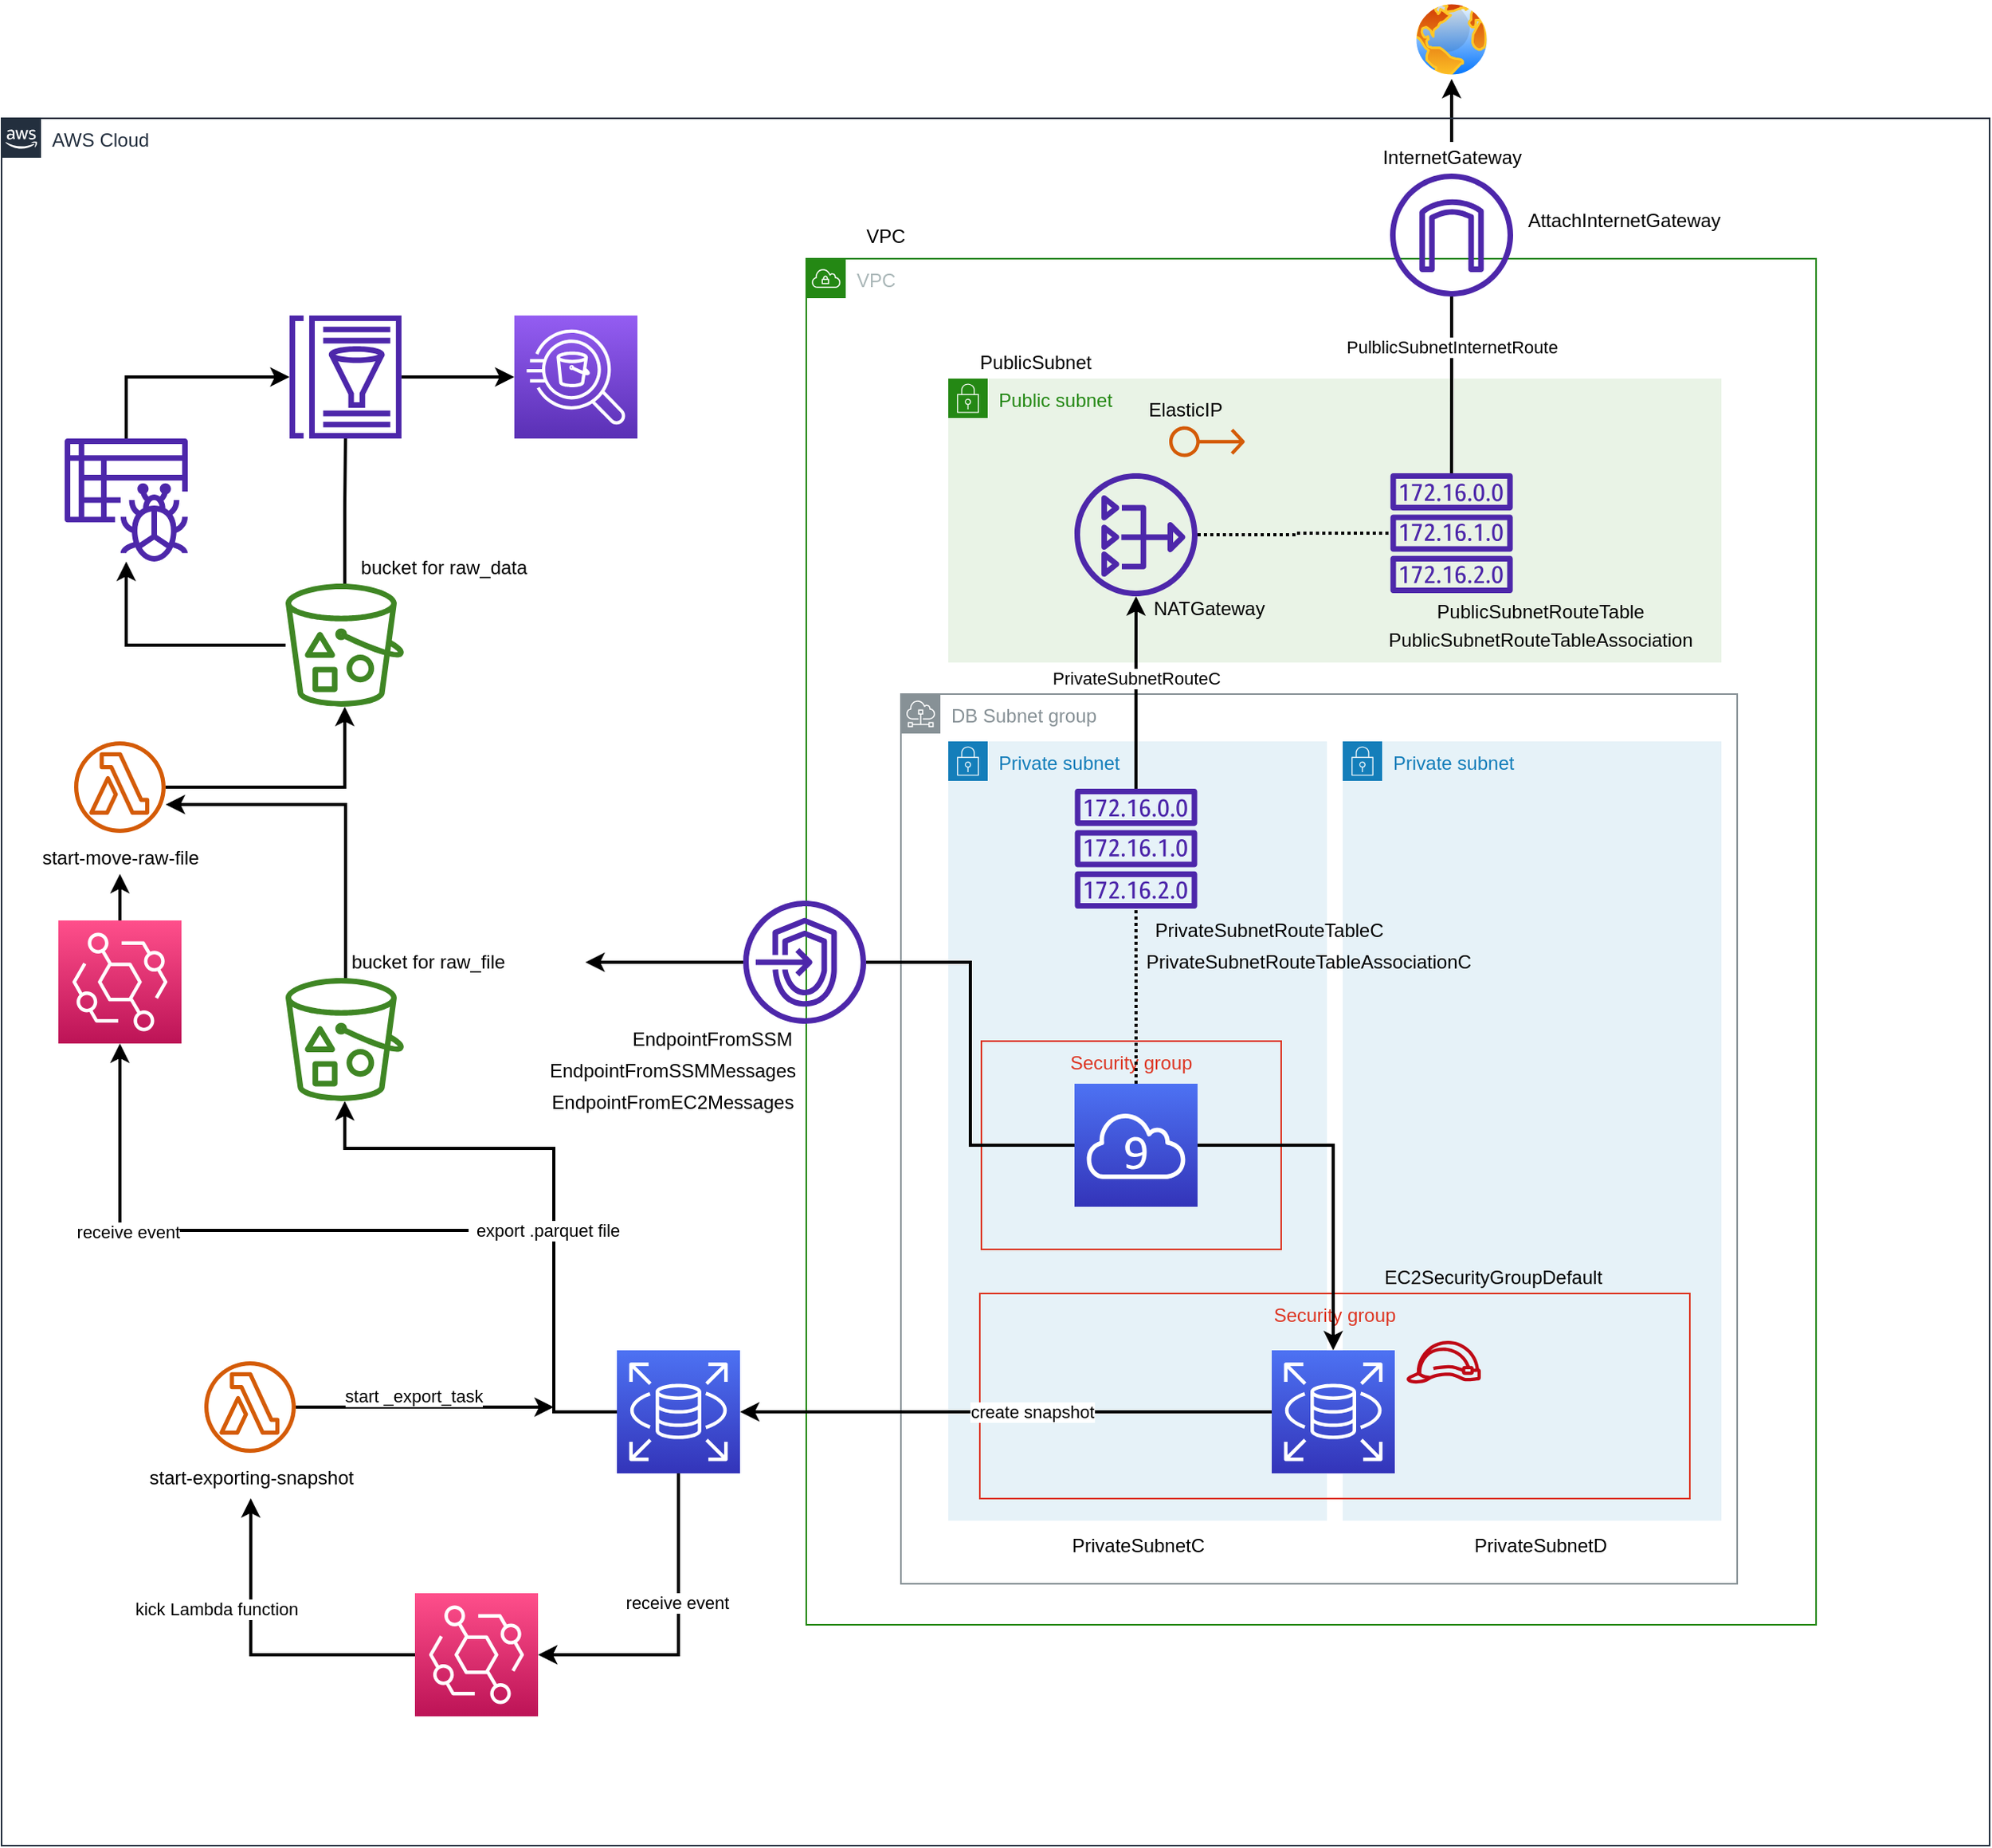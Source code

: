 <mxfile version="20.0.1" type="github">
  <diagram id="Ht1M8jgEwFfnCIfOTk4-" name="Page-1">
    <mxGraphModel dx="2326" dy="2103" grid="1" gridSize="10" guides="1" tooltips="1" connect="1" arrows="1" fold="1" page="1" pageScale="1" pageWidth="1169" pageHeight="827" math="0" shadow="0">
      <root>
        <mxCell id="0" />
        <mxCell id="1" parent="0" />
        <mxCell id="UEzPUAAOIrF-is8g5C7q-101" value="" style="edgeStyle=orthogonalEdgeStyle;rounded=0;orthogonalLoop=1;jettySize=auto;html=1;endArrow=open;endFill=0;strokeWidth=2;" parent="1" source="UEzPUAAOIrF-is8g5C7q-84" edge="1">
          <mxGeometry relative="1" as="geometry">
            <mxPoint x="958" y="349" as="targetPoint" />
          </mxGeometry>
        </mxCell>
        <mxCell id="Kxm4nDpjLRUfAWtQnXv4-36" value="VPC" style="points=[[0,0],[0.25,0],[0.5,0],[0.75,0],[1,0],[1,0.25],[1,0.5],[1,0.75],[1,1],[0.75,1],[0.5,1],[0.25,1],[0,1],[0,0.75],[0,0.5],[0,0.25]];outlineConnect=0;gradientColor=none;html=1;whiteSpace=wrap;fontSize=12;fontStyle=0;container=1;pointerEvents=0;collapsible=0;recursiveResize=0;shape=mxgraph.aws4.group;grIcon=mxgraph.aws4.group_vpc;strokeColor=#248814;fillColor=none;verticalAlign=top;align=left;spacingLeft=30;fontColor=#AAB7B8;dashed=0;" vertex="1" parent="1">
          <mxGeometry x="560" y="44" width="640" height="866" as="geometry" />
        </mxCell>
        <mxCell id="Kxm4nDpjLRUfAWtQnXv4-53" value="DB Subnet group" style="sketch=0;outlineConnect=0;gradientColor=none;html=1;whiteSpace=wrap;fontSize=12;fontStyle=0;shape=mxgraph.aws4.group;grIcon=mxgraph.aws4.group_subnet;strokeColor=#879196;fillColor=none;verticalAlign=top;align=left;spacingLeft=30;fontColor=#879196;dashed=0;" vertex="1" parent="Kxm4nDpjLRUfAWtQnXv4-36">
          <mxGeometry x="60" y="276" width="530" height="564" as="geometry" />
        </mxCell>
        <mxCell id="Kxm4nDpjLRUfAWtQnXv4-54" value="PrivateSubnetC" style="text;html=1;align=center;verticalAlign=middle;resizable=0;points=[];autosize=1;strokeColor=none;fillColor=none;" vertex="1" parent="Kxm4nDpjLRUfAWtQnXv4-36">
          <mxGeometry x="160" y="806" width="100" height="20" as="geometry" />
        </mxCell>
        <mxCell id="Kxm4nDpjLRUfAWtQnXv4-55" value="PrivateSubnetD" style="text;html=1;align=center;verticalAlign=middle;resizable=0;points=[];autosize=1;strokeColor=none;fillColor=none;" vertex="1" parent="Kxm4nDpjLRUfAWtQnXv4-36">
          <mxGeometry x="415" y="806" width="100" height="20" as="geometry" />
        </mxCell>
        <mxCell id="Kxm4nDpjLRUfAWtQnXv4-56" value="Private subnet" style="points=[[0,0],[0.25,0],[0.5,0],[0.75,0],[1,0],[1,0.25],[1,0.5],[1,0.75],[1,1],[0.75,1],[0.5,1],[0.25,1],[0,1],[0,0.75],[0,0.5],[0,0.25]];outlineConnect=0;gradientColor=none;html=1;whiteSpace=wrap;fontSize=12;fontStyle=0;container=1;pointerEvents=0;collapsible=0;recursiveResize=0;shape=mxgraph.aws4.group;grIcon=mxgraph.aws4.group_security_group;grStroke=0;strokeColor=#147EBA;fillColor=#E6F2F8;verticalAlign=top;align=left;spacingLeft=30;fontColor=#147EBA;dashed=0;" vertex="1" parent="Kxm4nDpjLRUfAWtQnXv4-36">
          <mxGeometry x="90" y="306" width="240" height="494" as="geometry" />
        </mxCell>
        <mxCell id="Kxm4nDpjLRUfAWtQnXv4-72" value="" style="sketch=0;outlineConnect=0;fontColor=#232F3E;gradientColor=none;fillColor=#4D27AA;strokeColor=none;dashed=0;verticalLabelPosition=bottom;verticalAlign=top;align=center;html=1;fontSize=12;fontStyle=0;aspect=fixed;pointerEvents=1;shape=mxgraph.aws4.route_table;" vertex="1" parent="Kxm4nDpjLRUfAWtQnXv4-56">
          <mxGeometry x="80" y="30" width="78" height="76" as="geometry" />
        </mxCell>
        <mxCell id="Kxm4nDpjLRUfAWtQnXv4-57" value="Private subnet" style="points=[[0,0],[0.25,0],[0.5,0],[0.75,0],[1,0],[1,0.25],[1,0.5],[1,0.75],[1,1],[0.75,1],[0.5,1],[0.25,1],[0,1],[0,0.75],[0,0.5],[0,0.25]];outlineConnect=0;gradientColor=none;html=1;whiteSpace=wrap;fontSize=12;fontStyle=0;container=1;pointerEvents=0;collapsible=0;recursiveResize=0;shape=mxgraph.aws4.group;grIcon=mxgraph.aws4.group_security_group;grStroke=0;strokeColor=#147EBA;fillColor=#E6F2F8;verticalAlign=top;align=left;spacingLeft=30;fontColor=#147EBA;dashed=0;" vertex="1" parent="Kxm4nDpjLRUfAWtQnXv4-36">
          <mxGeometry x="340" y="306" width="240" height="494" as="geometry" />
        </mxCell>
        <mxCell id="Kxm4nDpjLRUfAWtQnXv4-90" value="EC2SecurityGroupDefault" style="text;html=1;align=center;verticalAlign=middle;resizable=0;points=[];autosize=1;strokeColor=none;fillColor=none;" vertex="1" parent="Kxm4nDpjLRUfAWtQnXv4-57">
          <mxGeometry x="20" y="330" width="150" height="20" as="geometry" />
        </mxCell>
        <mxCell id="Kxm4nDpjLRUfAWtQnXv4-58" value="Security group" style="fillColor=none;strokeColor=#DD3522;verticalAlign=top;fontStyle=0;fontColor=#DD3522;" vertex="1" parent="Kxm4nDpjLRUfAWtQnXv4-36">
          <mxGeometry x="110" y="656" width="450" height="130" as="geometry" />
        </mxCell>
        <mxCell id="Kxm4nDpjLRUfAWtQnXv4-59" value="" style="sketch=0;points=[[0,0,0],[0.25,0,0],[0.5,0,0],[0.75,0,0],[1,0,0],[0,1,0],[0.25,1,0],[0.5,1,0],[0.75,1,0],[1,1,0],[0,0.25,0],[0,0.5,0],[0,0.75,0],[1,0.25,0],[1,0.5,0],[1,0.75,0]];outlineConnect=0;fontColor=#232F3E;gradientColor=#4D72F3;gradientDirection=north;fillColor=#3334B9;strokeColor=#ffffff;dashed=0;verticalLabelPosition=bottom;verticalAlign=top;align=center;html=1;fontSize=12;fontStyle=0;aspect=fixed;shape=mxgraph.aws4.resourceIcon;resIcon=mxgraph.aws4.rds;" vertex="1" parent="Kxm4nDpjLRUfAWtQnXv4-36">
          <mxGeometry x="295" y="692" width="78" height="78" as="geometry" />
        </mxCell>
        <mxCell id="Kxm4nDpjLRUfAWtQnXv4-60" value="Security group" style="fillColor=none;strokeColor=#DD3522;verticalAlign=top;fontStyle=0;fontColor=#DD3522;" vertex="1" parent="Kxm4nDpjLRUfAWtQnXv4-36">
          <mxGeometry x="111" y="496" width="190" height="132" as="geometry" />
        </mxCell>
        <mxCell id="Kxm4nDpjLRUfAWtQnXv4-74" value="" style="edgeStyle=orthogonalEdgeStyle;rounded=0;orthogonalLoop=1;jettySize=auto;html=1;startArrow=none;startFill=0;endArrow=none;endFill=0;strokeColor=default;strokeWidth=2;dashed=1;dashPattern=1 1;" edge="1" parent="Kxm4nDpjLRUfAWtQnXv4-36" source="Kxm4nDpjLRUfAWtQnXv4-61" target="Kxm4nDpjLRUfAWtQnXv4-72">
          <mxGeometry relative="1" as="geometry" />
        </mxCell>
        <mxCell id="Kxm4nDpjLRUfAWtQnXv4-61" value="" style="sketch=0;points=[[0,0,0],[0.25,0,0],[0.5,0,0],[0.75,0,0],[1,0,0],[0,1,0],[0.25,1,0],[0.5,1,0],[0.75,1,0],[1,1,0],[0,0.25,0],[0,0.5,0],[0,0.75,0],[1,0.25,0],[1,0.5,0],[1,0.75,0]];outlineConnect=0;fontColor=#232F3E;gradientColor=#4D72F3;gradientDirection=north;fillColor=#3334B9;strokeColor=#ffffff;dashed=0;verticalLabelPosition=bottom;verticalAlign=top;align=center;html=1;fontSize=12;fontStyle=0;aspect=fixed;shape=mxgraph.aws4.resourceIcon;resIcon=mxgraph.aws4.cloud9;" vertex="1" parent="Kxm4nDpjLRUfAWtQnXv4-36">
          <mxGeometry x="170" y="523" width="78" height="78" as="geometry" />
        </mxCell>
        <mxCell id="Kxm4nDpjLRUfAWtQnXv4-62" style="edgeStyle=orthogonalEdgeStyle;rounded=0;orthogonalLoop=1;jettySize=auto;html=1;startArrow=none;startFill=0;endArrow=classic;endFill=1;strokeColor=default;strokeWidth=2;" edge="1" parent="Kxm4nDpjLRUfAWtQnXv4-36" source="Kxm4nDpjLRUfAWtQnXv4-61" target="Kxm4nDpjLRUfAWtQnXv4-59">
          <mxGeometry relative="1" as="geometry" />
        </mxCell>
        <mxCell id="Kxm4nDpjLRUfAWtQnXv4-63" value="Public subnet" style="points=[[0,0],[0.25,0],[0.5,0],[0.75,0],[1,0],[1,0.25],[1,0.5],[1,0.75],[1,1],[0.75,1],[0.5,1],[0.25,1],[0,1],[0,0.75],[0,0.5],[0,0.25]];outlineConnect=0;gradientColor=none;html=1;whiteSpace=wrap;fontSize=12;fontStyle=0;container=1;pointerEvents=0;collapsible=0;recursiveResize=0;shape=mxgraph.aws4.group;grIcon=mxgraph.aws4.group_security_group;grStroke=0;strokeColor=#248814;fillColor=#E9F3E6;verticalAlign=top;align=left;spacingLeft=30;fontColor=#248814;dashed=0;" vertex="1" parent="Kxm4nDpjLRUfAWtQnXv4-36">
          <mxGeometry x="90" y="76" width="490" height="180" as="geometry" />
        </mxCell>
        <mxCell id="Kxm4nDpjLRUfAWtQnXv4-64" value="" style="sketch=0;outlineConnect=0;fontColor=#232F3E;gradientColor=none;fillColor=#4D27AA;strokeColor=none;dashed=0;verticalLabelPosition=bottom;verticalAlign=top;align=center;html=1;fontSize=12;fontStyle=0;aspect=fixed;pointerEvents=1;shape=mxgraph.aws4.nat_gateway;" vertex="1" parent="Kxm4nDpjLRUfAWtQnXv4-63">
          <mxGeometry x="80" y="60" width="78" height="78" as="geometry" />
        </mxCell>
        <mxCell id="Kxm4nDpjLRUfAWtQnXv4-71" value="" style="sketch=0;outlineConnect=0;fontColor=#232F3E;gradientColor=none;fillColor=#4D27AA;strokeColor=none;dashed=0;verticalLabelPosition=bottom;verticalAlign=top;align=center;html=1;fontSize=12;fontStyle=0;aspect=fixed;pointerEvents=1;shape=mxgraph.aws4.route_table;" vertex="1" parent="Kxm4nDpjLRUfAWtQnXv4-63">
          <mxGeometry x="280" y="60" width="78" height="76" as="geometry" />
        </mxCell>
        <mxCell id="Kxm4nDpjLRUfAWtQnXv4-65" value="" style="sketch=0;outlineConnect=0;fontColor=#232F3E;gradientColor=none;fillColor=#D45B07;strokeColor=none;dashed=0;verticalLabelPosition=bottom;verticalAlign=top;align=center;html=1;fontSize=12;fontStyle=0;aspect=fixed;pointerEvents=1;shape=mxgraph.aws4.elastic_ip_address;" vertex="1" parent="Kxm4nDpjLRUfAWtQnXv4-63">
          <mxGeometry x="140" y="30" width="48" height="20" as="geometry" />
        </mxCell>
        <mxCell id="Kxm4nDpjLRUfAWtQnXv4-75" value="" style="edgeStyle=orthogonalEdgeStyle;rounded=0;orthogonalLoop=1;jettySize=auto;html=1;startArrow=none;startFill=0;endArrow=none;endFill=0;strokeColor=default;strokeWidth=2;dashed=1;dashPattern=1 1;" edge="1" parent="Kxm4nDpjLRUfAWtQnXv4-63" source="Kxm4nDpjLRUfAWtQnXv4-64" target="Kxm4nDpjLRUfAWtQnXv4-71">
          <mxGeometry relative="1" as="geometry">
            <mxPoint x="129" y="457" as="sourcePoint" />
            <mxPoint x="128.931" y="346" as="targetPoint" />
          </mxGeometry>
        </mxCell>
        <mxCell id="Kxm4nDpjLRUfAWtQnXv4-77" value="ElasticIP" style="text;html=1;align=center;verticalAlign=middle;resizable=0;points=[];autosize=1;strokeColor=none;fillColor=none;" vertex="1" parent="Kxm4nDpjLRUfAWtQnXv4-63">
          <mxGeometry x="120" y="10" width="60" height="20" as="geometry" />
        </mxCell>
        <mxCell id="Kxm4nDpjLRUfAWtQnXv4-82" value="NATGateway" style="text;html=1;align=center;verticalAlign=middle;resizable=0;points=[];autosize=1;strokeColor=none;fillColor=none;" vertex="1" parent="Kxm4nDpjLRUfAWtQnXv4-63">
          <mxGeometry x="120" y="136" width="90" height="20" as="geometry" />
        </mxCell>
        <mxCell id="Kxm4nDpjLRUfAWtQnXv4-83" value="PublicSubnetRouteTable" style="text;html=1;align=center;verticalAlign=middle;resizable=0;points=[];autosize=1;strokeColor=none;fillColor=none;" vertex="1" parent="Kxm4nDpjLRUfAWtQnXv4-63">
          <mxGeometry x="300" y="138" width="150" height="20" as="geometry" />
        </mxCell>
        <mxCell id="Kxm4nDpjLRUfAWtQnXv4-84" value="PublicSubnetRouteTableAssociation" style="text;html=1;align=center;verticalAlign=middle;resizable=0;points=[];autosize=1;strokeColor=none;fillColor=none;" vertex="1" parent="Kxm4nDpjLRUfAWtQnXv4-63">
          <mxGeometry x="270" y="156" width="210" height="20" as="geometry" />
        </mxCell>
        <mxCell id="Kxm4nDpjLRUfAWtQnXv4-70" value="" style="edgeStyle=orthogonalEdgeStyle;rounded=0;orthogonalLoop=1;jettySize=auto;html=1;startArrow=none;startFill=0;endArrow=classic;endFill=1;strokeColor=default;strokeWidth=2;" edge="1" parent="Kxm4nDpjLRUfAWtQnXv4-36" source="Kxm4nDpjLRUfAWtQnXv4-72" target="Kxm4nDpjLRUfAWtQnXv4-64">
          <mxGeometry relative="1" as="geometry" />
        </mxCell>
        <mxCell id="Kxm4nDpjLRUfAWtQnXv4-88" value="PrivateSubnetRouteC" style="edgeLabel;html=1;align=center;verticalAlign=middle;resizable=0;points=[];" vertex="1" connectable="0" parent="Kxm4nDpjLRUfAWtQnXv4-70">
          <mxGeometry x="-0.112" y="1" relative="1" as="geometry">
            <mxPoint x="1" y="-16" as="offset" />
          </mxGeometry>
        </mxCell>
        <mxCell id="Kxm4nDpjLRUfAWtQnXv4-76" value="" style="sketch=0;outlineConnect=0;fontColor=#232F3E;gradientColor=none;fillColor=#BF0816;strokeColor=none;dashed=0;verticalLabelPosition=bottom;verticalAlign=top;align=center;html=1;fontSize=12;fontStyle=0;aspect=fixed;pointerEvents=1;shape=mxgraph.aws4.role;" vertex="1" parent="Kxm4nDpjLRUfAWtQnXv4-36">
          <mxGeometry x="380" y="686" width="48" height="27.08" as="geometry" />
        </mxCell>
        <mxCell id="Kxm4nDpjLRUfAWtQnXv4-87" value="PrivateSubnetRouteTableC" style="text;html=1;align=center;verticalAlign=middle;resizable=0;points=[];autosize=1;strokeColor=none;fillColor=none;" vertex="1" parent="Kxm4nDpjLRUfAWtQnXv4-36">
          <mxGeometry x="213" y="416" width="160" height="20" as="geometry" />
        </mxCell>
        <mxCell id="Kxm4nDpjLRUfAWtQnXv4-89" value="PrivateSubnetRouteTableAssociationC" style="text;html=1;align=center;verticalAlign=middle;resizable=0;points=[];autosize=1;strokeColor=none;fillColor=none;" vertex="1" parent="Kxm4nDpjLRUfAWtQnXv4-36">
          <mxGeometry x="208" y="436" width="220" height="20" as="geometry" />
        </mxCell>
        <mxCell id="Kxm4nDpjLRUfAWtQnXv4-91" value="PublicSubnet" style="text;html=1;align=center;verticalAlign=middle;resizable=0;points=[];autosize=1;strokeColor=none;fillColor=none;" vertex="1" parent="Kxm4nDpjLRUfAWtQnXv4-36">
          <mxGeometry x="100" y="56" width="90" height="20" as="geometry" />
        </mxCell>
        <mxCell id="Kxm4nDpjLRUfAWtQnXv4-97" style="edgeStyle=orthogonalEdgeStyle;rounded=0;orthogonalLoop=1;jettySize=auto;html=1;entryX=0;entryY=0.5;entryDx=0;entryDy=0;entryPerimeter=0;startArrow=none;startFill=0;endArrow=none;endFill=0;strokeColor=default;strokeWidth=2;" edge="1" parent="Kxm4nDpjLRUfAWtQnXv4-36" source="Kxm4nDpjLRUfAWtQnXv4-68" target="Kxm4nDpjLRUfAWtQnXv4-61">
          <mxGeometry relative="1" as="geometry" />
        </mxCell>
        <mxCell id="Kxm4nDpjLRUfAWtQnXv4-68" value="" style="sketch=0;outlineConnect=0;fontColor=#232F3E;gradientColor=none;fillColor=#4D27AA;strokeColor=none;dashed=0;verticalLabelPosition=bottom;verticalAlign=top;align=center;html=1;fontSize=12;fontStyle=0;aspect=fixed;pointerEvents=1;shape=mxgraph.aws4.endpoints;" vertex="1" parent="Kxm4nDpjLRUfAWtQnXv4-36">
          <mxGeometry x="-40" y="407" width="78" height="78" as="geometry" />
        </mxCell>
        <mxCell id="Kxm4nDpjLRUfAWtQnXv4-20" value="" style="sketch=0;outlineConnect=0;fontColor=#232F3E;gradientColor=none;fillColor=#4D27AA;strokeColor=none;dashed=0;verticalLabelPosition=bottom;verticalAlign=top;align=center;html=1;fontSize=12;fontStyle=0;aspect=fixed;pointerEvents=1;shape=mxgraph.aws4.internet_gateway;" vertex="1" parent="1">
          <mxGeometry x="930" y="-10" width="78" height="78" as="geometry" />
        </mxCell>
        <mxCell id="Kxm4nDpjLRUfAWtQnXv4-33" value="" style="edgeStyle=orthogonalEdgeStyle;rounded=0;orthogonalLoop=1;jettySize=auto;html=1;strokeWidth=2;strokeColor=default;startArrow=none;startFill=0;endArrow=none;endFill=0;" edge="1" parent="1" source="Kxm4nDpjLRUfAWtQnXv4-20" target="Kxm4nDpjLRUfAWtQnXv4-71">
          <mxGeometry relative="1" as="geometry">
            <mxPoint x="979.0" y="278.0" as="sourcePoint" />
            <mxPoint x="1068.931" y="210" as="targetPoint" />
          </mxGeometry>
        </mxCell>
        <mxCell id="Kxm4nDpjLRUfAWtQnXv4-86" value="PulblicSubnetInternetRoute" style="edgeLabel;html=1;align=center;verticalAlign=middle;resizable=0;points=[];" vertex="1" connectable="0" parent="Kxm4nDpjLRUfAWtQnXv4-33">
          <mxGeometry x="-0.14" relative="1" as="geometry">
            <mxPoint y="-16" as="offset" />
          </mxGeometry>
        </mxCell>
        <mxCell id="Kxm4nDpjLRUfAWtQnXv4-78" value="InternetGateway&lt;br&gt;" style="text;html=1;align=center;verticalAlign=middle;resizable=0;points=[];autosize=1;strokeColor=none;fillColor=none;" vertex="1" parent="1">
          <mxGeometry x="919" y="-30" width="100" height="20" as="geometry" />
        </mxCell>
        <mxCell id="Kxm4nDpjLRUfAWtQnXv4-80" value="" style="edgeStyle=orthogonalEdgeStyle;rounded=0;orthogonalLoop=1;jettySize=auto;html=1;startArrow=classic;startFill=1;endArrow=none;endFill=0;strokeColor=default;strokeWidth=2;" edge="1" parent="1" source="Kxm4nDpjLRUfAWtQnXv4-79" target="Kxm4nDpjLRUfAWtQnXv4-78">
          <mxGeometry relative="1" as="geometry" />
        </mxCell>
        <mxCell id="Kxm4nDpjLRUfAWtQnXv4-79" value="" style="aspect=fixed;perimeter=ellipsePerimeter;html=1;align=center;shadow=0;dashed=0;spacingTop=3;image;image=img/lib/active_directory/internet_globe.svg;" vertex="1" parent="1">
          <mxGeometry x="944" y="-120" width="50" height="50" as="geometry" />
        </mxCell>
        <mxCell id="Kxm4nDpjLRUfAWtQnXv4-81" value="AttachInternetGateway&lt;br&gt;" style="text;html=1;align=center;verticalAlign=middle;resizable=0;points=[];autosize=1;strokeColor=none;fillColor=none;" vertex="1" parent="1">
          <mxGeometry x="1008" y="10" width="140" height="20" as="geometry" />
        </mxCell>
        <mxCell id="Kxm4nDpjLRUfAWtQnXv4-93" value="AWS Cloud" style="points=[[0,0],[0.25,0],[0.5,0],[0.75,0],[1,0],[1,0.25],[1,0.5],[1,0.75],[1,1],[0.75,1],[0.5,1],[0.25,1],[0,1],[0,0.75],[0,0.5],[0,0.25]];outlineConnect=0;gradientColor=none;html=1;whiteSpace=wrap;fontSize=12;fontStyle=0;container=1;pointerEvents=0;collapsible=0;recursiveResize=0;shape=mxgraph.aws4.group;grIcon=mxgraph.aws4.group_aws_cloud_alt;strokeColor=#232F3E;fillColor=none;verticalAlign=top;align=left;spacingLeft=30;fontColor=#232F3E;dashed=0;" vertex="1" parent="1">
          <mxGeometry x="50" y="-45" width="1260" height="1095" as="geometry" />
        </mxCell>
        <mxCell id="Kxm4nDpjLRUfAWtQnXv4-94" value="EndpointFromSSM&lt;br&gt;" style="text;html=1;align=center;verticalAlign=middle;resizable=0;points=[];autosize=1;strokeColor=none;fillColor=none;" vertex="1" parent="Kxm4nDpjLRUfAWtQnXv4-93">
          <mxGeometry x="390" y="574" width="120" height="20" as="geometry" />
        </mxCell>
        <mxCell id="Kxm4nDpjLRUfAWtQnXv4-95" value="EndpointFromSSMMessages" style="text;html=1;align=center;verticalAlign=middle;resizable=0;points=[];autosize=1;strokeColor=none;fillColor=none;" vertex="1" parent="Kxm4nDpjLRUfAWtQnXv4-93">
          <mxGeometry x="340" y="594" width="170" height="20" as="geometry" />
        </mxCell>
        <mxCell id="Kxm4nDpjLRUfAWtQnXv4-96" value="EndpointFromEC2Messages" style="text;html=1;align=center;verticalAlign=middle;resizable=0;points=[];autosize=1;strokeColor=none;fillColor=none;" vertex="1" parent="Kxm4nDpjLRUfAWtQnXv4-93">
          <mxGeometry x="340" y="614" width="170" height="20" as="geometry" />
        </mxCell>
        <mxCell id="Kxm4nDpjLRUfAWtQnXv4-99" value="" style="endArrow=classic;html=1;rounded=0;strokeColor=default;strokeWidth=2;" edge="1" parent="Kxm4nDpjLRUfAWtQnXv4-93">
          <mxGeometry width="50" height="50" relative="1" as="geometry">
            <mxPoint x="470" y="535" as="sourcePoint" />
            <mxPoint x="370" y="535" as="targetPoint" />
          </mxGeometry>
        </mxCell>
        <mxCell id="Kxm4nDpjLRUfAWtQnXv4-101" value="VPC" style="text;html=1;align=center;verticalAlign=middle;resizable=0;points=[];autosize=1;strokeColor=none;fillColor=none;" vertex="1" parent="Kxm4nDpjLRUfAWtQnXv4-93">
          <mxGeometry x="540" y="65" width="40" height="20" as="geometry" />
        </mxCell>
        <mxCell id="Kxm4nDpjLRUfAWtQnXv4-104" value="" style="group" vertex="1" connectable="0" parent="Kxm4nDpjLRUfAWtQnXv4-93">
          <mxGeometry x="87.5" y="788" width="140" height="84" as="geometry" />
        </mxCell>
        <mxCell id="Kxm4nDpjLRUfAWtQnXv4-102" value="" style="sketch=0;outlineConnect=0;fontColor=#232F3E;gradientColor=none;fillColor=#D45B07;strokeColor=none;dashed=0;verticalLabelPosition=bottom;verticalAlign=top;align=center;html=1;fontSize=12;fontStyle=0;aspect=fixed;pointerEvents=1;shape=mxgraph.aws4.lambda_function;" vertex="1" parent="Kxm4nDpjLRUfAWtQnXv4-104">
          <mxGeometry x="41" width="58" height="58" as="geometry" />
        </mxCell>
        <mxCell id="Kxm4nDpjLRUfAWtQnXv4-103" value="start-exporting-snapshot" style="text;html=1;align=center;verticalAlign=middle;resizable=0;points=[];autosize=1;strokeColor=none;fillColor=none;" vertex="1" parent="Kxm4nDpjLRUfAWtQnXv4-104">
          <mxGeometry y="64" width="140" height="20" as="geometry" />
        </mxCell>
        <mxCell id="Kxm4nDpjLRUfAWtQnXv4-109" style="edgeStyle=orthogonalEdgeStyle;rounded=0;orthogonalLoop=1;jettySize=auto;html=1;entryX=1;entryY=0.5;entryDx=0;entryDy=0;entryPerimeter=0;startArrow=none;startFill=0;endArrow=classic;endFill=1;strokeColor=default;strokeWidth=2;exitX=0.5;exitY=1;exitDx=0;exitDy=0;exitPerimeter=0;" edge="1" parent="Kxm4nDpjLRUfAWtQnXv4-93" source="Kxm4nDpjLRUfAWtQnXv4-105" target="Kxm4nDpjLRUfAWtQnXv4-108">
          <mxGeometry relative="1" as="geometry" />
        </mxCell>
        <mxCell id="Kxm4nDpjLRUfAWtQnXv4-110" value="receive event" style="edgeLabel;html=1;align=center;verticalAlign=middle;resizable=0;points=[];" vertex="1" connectable="0" parent="Kxm4nDpjLRUfAWtQnXv4-109">
          <mxGeometry x="-0.194" y="-1" relative="1" as="geometry">
            <mxPoint as="offset" />
          </mxGeometry>
        </mxCell>
        <mxCell id="Kxm4nDpjLRUfAWtQnXv4-115" style="edgeStyle=orthogonalEdgeStyle;rounded=0;orthogonalLoop=1;jettySize=auto;html=1;startArrow=none;startFill=0;endArrow=classic;endFill=1;strokeColor=default;strokeWidth=2;" edge="1" parent="Kxm4nDpjLRUfAWtQnXv4-93" source="Kxm4nDpjLRUfAWtQnXv4-105" target="Kxm4nDpjLRUfAWtQnXv4-113">
          <mxGeometry relative="1" as="geometry">
            <Array as="points">
              <mxPoint x="350" y="820" />
              <mxPoint x="350" y="653" />
            </Array>
          </mxGeometry>
        </mxCell>
        <mxCell id="Kxm4nDpjLRUfAWtQnXv4-118" value="export .parquet file" style="edgeLabel;html=1;align=center;verticalAlign=middle;resizable=0;points=[];" vertex="1" connectable="0" parent="Kxm4nDpjLRUfAWtQnXv4-115">
          <mxGeometry x="0.145" y="-1" relative="1" as="geometry">
            <mxPoint y="53" as="offset" />
          </mxGeometry>
        </mxCell>
        <mxCell id="Kxm4nDpjLRUfAWtQnXv4-105" value="" style="sketch=0;points=[[0,0,0],[0.25,0,0],[0.5,0,0],[0.75,0,0],[1,0,0],[0,1,0],[0.25,1,0],[0.5,1,0],[0.75,1,0],[1,1,0],[0,0.25,0],[0,0.5,0],[0,0.75,0],[1,0.25,0],[1,0.5,0],[1,0.75,0]];outlineConnect=0;fontColor=#232F3E;gradientColor=#4D72F3;gradientDirection=north;fillColor=#3334B9;strokeColor=#ffffff;dashed=0;verticalLabelPosition=bottom;verticalAlign=top;align=center;html=1;fontSize=12;fontStyle=0;aspect=fixed;shape=mxgraph.aws4.resourceIcon;resIcon=mxgraph.aws4.rds;" vertex="1" parent="Kxm4nDpjLRUfAWtQnXv4-93">
          <mxGeometry x="390" y="781" width="78" height="78" as="geometry" />
        </mxCell>
        <mxCell id="Kxm4nDpjLRUfAWtQnXv4-108" value="" style="sketch=0;points=[[0,0,0],[0.25,0,0],[0.5,0,0],[0.75,0,0],[1,0,0],[0,1,0],[0.25,1,0],[0.5,1,0],[0.75,1,0],[1,1,0],[0,0.25,0],[0,0.5,0],[0,0.75,0],[1,0.25,0],[1,0.5,0],[1,0.75,0]];outlineConnect=0;fontColor=#232F3E;gradientColor=#FF4F8B;gradientDirection=north;fillColor=#BC1356;strokeColor=#ffffff;dashed=0;verticalLabelPosition=bottom;verticalAlign=top;align=center;html=1;fontSize=12;fontStyle=0;aspect=fixed;shape=mxgraph.aws4.resourceIcon;resIcon=mxgraph.aws4.eventbridge;" vertex="1" parent="Kxm4nDpjLRUfAWtQnXv4-93">
          <mxGeometry x="262" y="935" width="78" height="78" as="geometry" />
        </mxCell>
        <mxCell id="Kxm4nDpjLRUfAWtQnXv4-111" style="edgeStyle=orthogonalEdgeStyle;rounded=0;orthogonalLoop=1;jettySize=auto;html=1;entryX=0.503;entryY=1.139;entryDx=0;entryDy=0;entryPerimeter=0;startArrow=none;startFill=0;endArrow=classic;endFill=1;strokeColor=default;strokeWidth=2;exitX=0;exitY=0.5;exitDx=0;exitDy=0;exitPerimeter=0;" edge="1" parent="Kxm4nDpjLRUfAWtQnXv4-93" source="Kxm4nDpjLRUfAWtQnXv4-108" target="Kxm4nDpjLRUfAWtQnXv4-103">
          <mxGeometry relative="1" as="geometry">
            <mxPoint x="315.037" y="869" as="sourcePoint" />
            <mxPoint x="288" y="984" as="targetPoint" />
          </mxGeometry>
        </mxCell>
        <mxCell id="Kxm4nDpjLRUfAWtQnXv4-112" value="kick Lambda function" style="edgeLabel;html=1;align=center;verticalAlign=middle;resizable=0;points=[];" vertex="1" connectable="0" parent="Kxm4nDpjLRUfAWtQnXv4-111">
          <mxGeometry x="-0.194" y="-1" relative="1" as="geometry">
            <mxPoint x="-44" y="-28" as="offset" />
          </mxGeometry>
        </mxCell>
        <mxCell id="Kxm4nDpjLRUfAWtQnXv4-113" value="" style="sketch=0;outlineConnect=0;fontColor=#232F3E;gradientColor=none;fillColor=#3F8624;strokeColor=none;dashed=0;verticalLabelPosition=bottom;verticalAlign=top;align=center;html=1;fontSize=12;fontStyle=0;aspect=fixed;pointerEvents=1;shape=mxgraph.aws4.bucket_with_objects;" vertex="1" parent="Kxm4nDpjLRUfAWtQnXv4-93">
          <mxGeometry x="180" y="545" width="75" height="78" as="geometry" />
        </mxCell>
        <mxCell id="Kxm4nDpjLRUfAWtQnXv4-128" style="edgeStyle=orthogonalEdgeStyle;rounded=0;orthogonalLoop=1;jettySize=auto;html=1;startArrow=none;startFill=0;endArrow=classic;endFill=1;strokeColor=default;strokeWidth=2;" edge="1" parent="Kxm4nDpjLRUfAWtQnXv4-93" source="Kxm4nDpjLRUfAWtQnXv4-119" target="Kxm4nDpjLRUfAWtQnXv4-127">
          <mxGeometry relative="1" as="geometry" />
        </mxCell>
        <mxCell id="Kxm4nDpjLRUfAWtQnXv4-119" value="" style="sketch=0;points=[[0,0,0],[0.25,0,0],[0.5,0,0],[0.75,0,0],[1,0,0],[0,1,0],[0.25,1,0],[0.5,1,0],[0.75,1,0],[1,1,0],[0,0.25,0],[0,0.5,0],[0,0.75,0],[1,0.25,0],[1,0.5,0],[1,0.75,0]];outlineConnect=0;fontColor=#232F3E;gradientColor=#FF4F8B;gradientDirection=north;fillColor=#BC1356;strokeColor=#ffffff;dashed=0;verticalLabelPosition=bottom;verticalAlign=top;align=center;html=1;fontSize=12;fontStyle=0;aspect=fixed;shape=mxgraph.aws4.resourceIcon;resIcon=mxgraph.aws4.eventbridge;" vertex="1" parent="Kxm4nDpjLRUfAWtQnXv4-93">
          <mxGeometry x="36" y="508.5" width="78" height="78" as="geometry" />
        </mxCell>
        <mxCell id="Kxm4nDpjLRUfAWtQnXv4-138" style="edgeStyle=orthogonalEdgeStyle;rounded=0;orthogonalLoop=1;jettySize=auto;html=1;startArrow=none;startFill=0;endArrow=none;endFill=0;strokeColor=default;strokeWidth=2;" edge="1" parent="Kxm4nDpjLRUfAWtQnXv4-93" source="Kxm4nDpjLRUfAWtQnXv4-122" target="Kxm4nDpjLRUfAWtQnXv4-137">
          <mxGeometry relative="1" as="geometry" />
        </mxCell>
        <mxCell id="Kxm4nDpjLRUfAWtQnXv4-141" style="edgeStyle=orthogonalEdgeStyle;rounded=0;orthogonalLoop=1;jettySize=auto;html=1;startArrow=none;startFill=0;endArrow=classic;endFill=1;strokeColor=default;strokeWidth=2;" edge="1" parent="Kxm4nDpjLRUfAWtQnXv4-93" source="Kxm4nDpjLRUfAWtQnXv4-122" target="Kxm4nDpjLRUfAWtQnXv4-133">
          <mxGeometry relative="1" as="geometry" />
        </mxCell>
        <mxCell id="Kxm4nDpjLRUfAWtQnXv4-122" value="" style="sketch=0;outlineConnect=0;fontColor=#232F3E;gradientColor=none;fillColor=#3F8624;strokeColor=none;dashed=0;verticalLabelPosition=bottom;verticalAlign=top;align=center;html=1;fontSize=12;fontStyle=0;aspect=fixed;pointerEvents=1;shape=mxgraph.aws4.bucket_with_objects;" vertex="1" parent="Kxm4nDpjLRUfAWtQnXv4-93">
          <mxGeometry x="180" y="295" width="75" height="78" as="geometry" />
        </mxCell>
        <mxCell id="Kxm4nDpjLRUfAWtQnXv4-125" value="" style="group" vertex="1" connectable="0" parent="Kxm4nDpjLRUfAWtQnXv4-93">
          <mxGeometry x="5" y="395" width="140" height="84" as="geometry" />
        </mxCell>
        <mxCell id="Kxm4nDpjLRUfAWtQnXv4-126" value="" style="sketch=0;outlineConnect=0;fontColor=#232F3E;gradientColor=none;fillColor=#D45B07;strokeColor=none;dashed=0;verticalLabelPosition=bottom;verticalAlign=top;align=center;html=1;fontSize=12;fontStyle=0;aspect=fixed;pointerEvents=1;shape=mxgraph.aws4.lambda_function;" vertex="1" parent="Kxm4nDpjLRUfAWtQnXv4-125">
          <mxGeometry x="41" width="58" height="58" as="geometry" />
        </mxCell>
        <mxCell id="Kxm4nDpjLRUfAWtQnXv4-127" value="start-move-raw-file" style="text;html=1;align=center;verticalAlign=middle;resizable=0;points=[];autosize=1;strokeColor=none;fillColor=none;" vertex="1" parent="Kxm4nDpjLRUfAWtQnXv4-125">
          <mxGeometry x="15" y="64" width="110" height="20" as="geometry" />
        </mxCell>
        <mxCell id="Kxm4nDpjLRUfAWtQnXv4-129" style="edgeStyle=orthogonalEdgeStyle;rounded=0;orthogonalLoop=1;jettySize=auto;html=1;startArrow=classic;startFill=1;endArrow=none;endFill=0;strokeColor=default;strokeWidth=2;" edge="1" parent="Kxm4nDpjLRUfAWtQnXv4-93" source="Kxm4nDpjLRUfAWtQnXv4-126" target="Kxm4nDpjLRUfAWtQnXv4-113">
          <mxGeometry relative="1" as="geometry">
            <Array as="points">
              <mxPoint x="218" y="435" />
            </Array>
          </mxGeometry>
        </mxCell>
        <mxCell id="Kxm4nDpjLRUfAWtQnXv4-130" style="edgeStyle=orthogonalEdgeStyle;rounded=0;orthogonalLoop=1;jettySize=auto;html=1;startArrow=none;startFill=0;endArrow=classic;endFill=1;strokeColor=default;strokeWidth=2;" edge="1" parent="Kxm4nDpjLRUfAWtQnXv4-93" source="Kxm4nDpjLRUfAWtQnXv4-126" target="Kxm4nDpjLRUfAWtQnXv4-122">
          <mxGeometry relative="1" as="geometry" />
        </mxCell>
        <mxCell id="Kxm4nDpjLRUfAWtQnXv4-131" value="bucket for raw_file" style="text;html=1;align=center;verticalAlign=middle;resizable=0;points=[];autosize=1;strokeColor=none;fillColor=none;" vertex="1" parent="Kxm4nDpjLRUfAWtQnXv4-93">
          <mxGeometry x="215" y="525" width="110" height="20" as="geometry" />
        </mxCell>
        <mxCell id="Kxm4nDpjLRUfAWtQnXv4-132" value="bucket for raw_data" style="text;html=1;align=center;verticalAlign=middle;resizable=0;points=[];autosize=1;strokeColor=none;fillColor=none;" vertex="1" parent="Kxm4nDpjLRUfAWtQnXv4-93">
          <mxGeometry x="220" y="275" width="120" height="20" as="geometry" />
        </mxCell>
        <mxCell id="Kxm4nDpjLRUfAWtQnXv4-142" style="edgeStyle=orthogonalEdgeStyle;rounded=0;orthogonalLoop=1;jettySize=auto;html=1;startArrow=none;startFill=0;endArrow=classic;endFill=1;strokeColor=default;strokeWidth=2;" edge="1" parent="Kxm4nDpjLRUfAWtQnXv4-93" source="Kxm4nDpjLRUfAWtQnXv4-133" target="Kxm4nDpjLRUfAWtQnXv4-137">
          <mxGeometry relative="1" as="geometry">
            <Array as="points">
              <mxPoint x="79" y="164" />
            </Array>
          </mxGeometry>
        </mxCell>
        <mxCell id="Kxm4nDpjLRUfAWtQnXv4-133" value="" style="sketch=0;outlineConnect=0;fontColor=#232F3E;gradientColor=none;fillColor=#4D27AA;strokeColor=none;dashed=0;verticalLabelPosition=bottom;verticalAlign=top;align=center;html=1;fontSize=12;fontStyle=0;aspect=fixed;pointerEvents=1;shape=mxgraph.aws4.glue_crawlers;" vertex="1" parent="Kxm4nDpjLRUfAWtQnXv4-93">
          <mxGeometry x="40" y="203" width="78" height="78" as="geometry" />
        </mxCell>
        <mxCell id="Kxm4nDpjLRUfAWtQnXv4-140" style="edgeStyle=orthogonalEdgeStyle;rounded=0;orthogonalLoop=1;jettySize=auto;html=1;startArrow=none;startFill=0;endArrow=classic;endFill=1;strokeColor=default;strokeWidth=2;" edge="1" parent="Kxm4nDpjLRUfAWtQnXv4-93" source="Kxm4nDpjLRUfAWtQnXv4-137" target="Kxm4nDpjLRUfAWtQnXv4-139">
          <mxGeometry relative="1" as="geometry" />
        </mxCell>
        <mxCell id="Kxm4nDpjLRUfAWtQnXv4-137" value="" style="sketch=0;outlineConnect=0;fontColor=#232F3E;gradientColor=none;fillColor=#4D27AA;strokeColor=none;dashed=0;verticalLabelPosition=bottom;verticalAlign=top;align=center;html=1;fontSize=12;fontStyle=0;aspect=fixed;pointerEvents=1;shape=mxgraph.aws4.glue_data_catalog;" vertex="1" parent="Kxm4nDpjLRUfAWtQnXv4-93">
          <mxGeometry x="182" y="125" width="72" height="78" as="geometry" />
        </mxCell>
        <mxCell id="Kxm4nDpjLRUfAWtQnXv4-139" value="" style="sketch=0;points=[[0,0,0],[0.25,0,0],[0.5,0,0],[0.75,0,0],[1,0,0],[0,1,0],[0.25,1,0],[0.5,1,0],[0.75,1,0],[1,1,0],[0,0.25,0],[0,0.5,0],[0,0.75,0],[1,0.25,0],[1,0.5,0],[1,0.75,0]];outlineConnect=0;fontColor=#232F3E;gradientColor=#945DF2;gradientDirection=north;fillColor=#5A30B5;strokeColor=#ffffff;dashed=0;verticalLabelPosition=bottom;verticalAlign=top;align=center;html=1;fontSize=12;fontStyle=0;aspect=fixed;shape=mxgraph.aws4.resourceIcon;resIcon=mxgraph.aws4.athena;" vertex="1" parent="Kxm4nDpjLRUfAWtQnXv4-93">
          <mxGeometry x="325" y="125" width="78" height="78" as="geometry" />
        </mxCell>
        <mxCell id="Kxm4nDpjLRUfAWtQnXv4-106" style="edgeStyle=orthogonalEdgeStyle;rounded=0;orthogonalLoop=1;jettySize=auto;html=1;startArrow=none;startFill=0;endArrow=classic;endFill=1;strokeColor=default;strokeWidth=2;" edge="1" parent="1" source="Kxm4nDpjLRUfAWtQnXv4-59" target="Kxm4nDpjLRUfAWtQnXv4-105">
          <mxGeometry relative="1" as="geometry" />
        </mxCell>
        <mxCell id="Kxm4nDpjLRUfAWtQnXv4-107" value="create snapshot" style="edgeLabel;html=1;align=center;verticalAlign=middle;resizable=0;points=[];" vertex="1" connectable="0" parent="Kxm4nDpjLRUfAWtQnXv4-106">
          <mxGeometry x="-0.096" relative="1" as="geometry">
            <mxPoint as="offset" />
          </mxGeometry>
        </mxCell>
        <mxCell id="Kxm4nDpjLRUfAWtQnXv4-116" style="edgeStyle=orthogonalEdgeStyle;rounded=0;orthogonalLoop=1;jettySize=auto;html=1;startArrow=none;startFill=0;endArrow=classic;endFill=1;strokeColor=default;strokeWidth=2;" edge="1" parent="1" source="Kxm4nDpjLRUfAWtQnXv4-102">
          <mxGeometry relative="1" as="geometry">
            <mxPoint x="400" y="772" as="targetPoint" />
          </mxGeometry>
        </mxCell>
        <mxCell id="Kxm4nDpjLRUfAWtQnXv4-117" value="start _export_task" style="edgeLabel;html=1;align=center;verticalAlign=middle;resizable=0;points=[];" vertex="1" connectable="0" parent="Kxm4nDpjLRUfAWtQnXv4-116">
          <mxGeometry x="-0.209" relative="1" as="geometry">
            <mxPoint x="9" y="-7" as="offset" />
          </mxGeometry>
        </mxCell>
        <mxCell id="Kxm4nDpjLRUfAWtQnXv4-120" style="edgeStyle=orthogonalEdgeStyle;rounded=0;orthogonalLoop=1;jettySize=auto;html=1;startArrow=classic;startFill=1;endArrow=none;endFill=0;strokeColor=default;strokeWidth=2;exitX=0.5;exitY=1;exitDx=0;exitDy=0;exitPerimeter=0;" edge="1" parent="1" source="Kxm4nDpjLRUfAWtQnXv4-119">
          <mxGeometry relative="1" as="geometry">
            <mxPoint x="346" y="660" as="targetPoint" />
            <mxPoint x="110" y="540" as="sourcePoint" />
            <Array as="points">
              <mxPoint x="125" y="660" />
            </Array>
          </mxGeometry>
        </mxCell>
        <mxCell id="Kxm4nDpjLRUfAWtQnXv4-121" value="receive event" style="edgeLabel;html=1;align=center;verticalAlign=middle;resizable=0;points=[];" vertex="1" connectable="0" parent="Kxm4nDpjLRUfAWtQnXv4-120">
          <mxGeometry x="-0.274" y="-1" relative="1" as="geometry">
            <mxPoint as="offset" />
          </mxGeometry>
        </mxCell>
      </root>
    </mxGraphModel>
  </diagram>
</mxfile>
